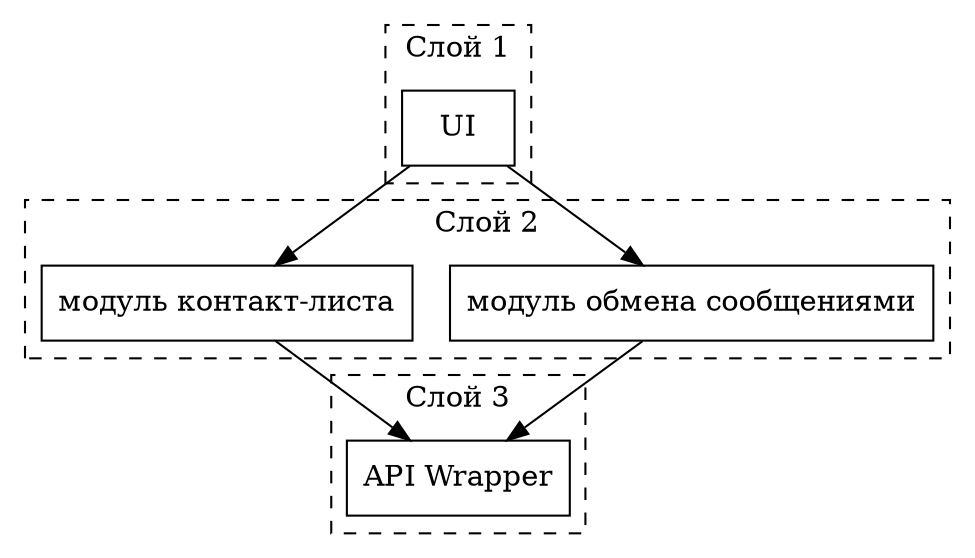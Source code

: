 // dot -Tpdf logic.dot -o logic.pdf
digraph G
{
	node [shape = record];	
	subgraph cluster1 
	{
		label = "Слой 1";
		"UI"
		style = "dashed";
	}
	subgraph cluster2
	{
		label = "Слой 2";
		"модуль обмена сообщениями", 
		"модуль контакт-листа"
		style = "dashed";
	}
	subgraph cluster3
	{
		label = "Слой 3";
		"API Wrapper"
		style = "dashed";
	}
	"UI" -> "модуль обмена сообщениями" -> "API Wrapper"
	"UI" -> "модуль контакт-листа" -> "API Wrapper"

}
